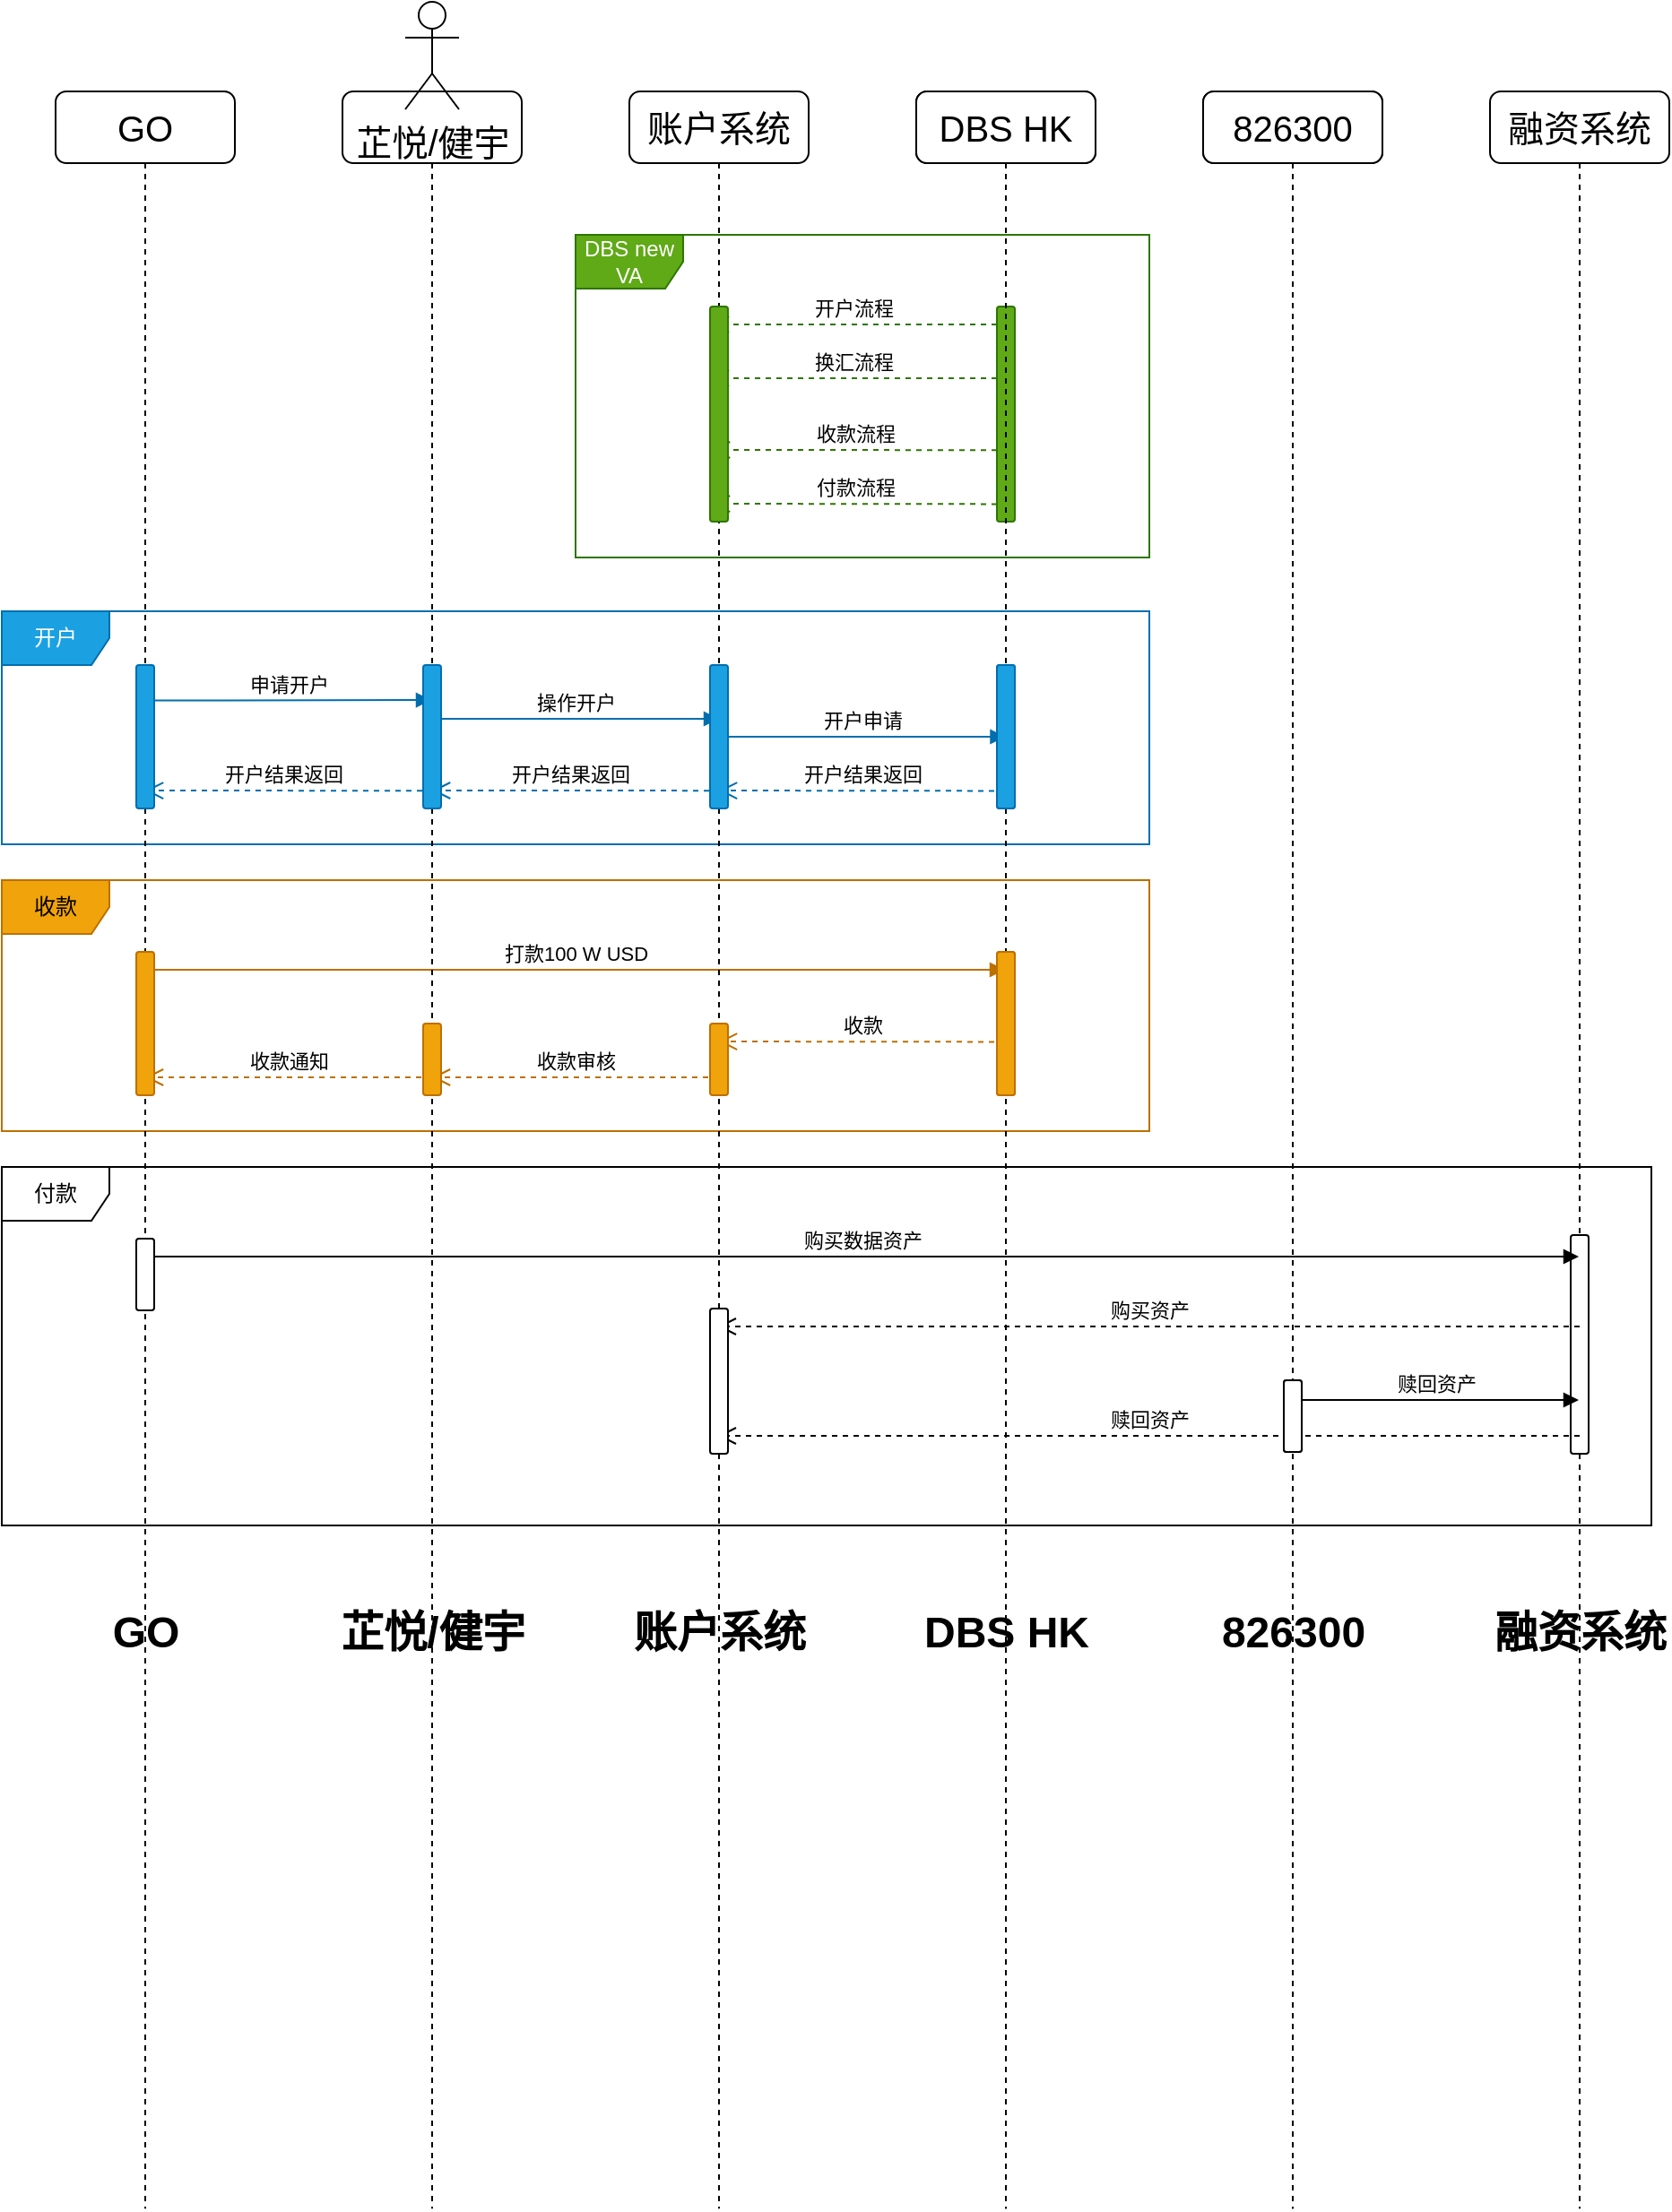 <mxfile version="21.3.2" type="github">
  <diagram name="Page-1" id="2YBvvXClWsGukQMizWep">
    <mxGraphModel dx="1434" dy="808" grid="1" gridSize="5" guides="1" tooltips="1" connect="1" arrows="1" fold="1" page="1" pageScale="1" pageWidth="850" pageHeight="1100" math="0" shadow="0">
      <root>
        <mxCell id="0" />
        <mxCell id="1" parent="0" />
        <mxCell id="iCU8PE95by6Qg0S7l5G6-96" value="826300" style="shape=umlLifeline;perimeter=lifelinePerimeter;whiteSpace=wrap;html=1;container=1;dropTarget=0;collapsible=0;recursiveResize=0;outlineConnect=0;portConstraint=eastwest;newEdgeStyle={&quot;edgeStyle&quot;:&quot;elbowEdgeStyle&quot;,&quot;elbow&quot;:&quot;vertical&quot;,&quot;curved&quot;:0,&quot;rounded&quot;:0};fontSize=20;rounded=1;" parent="1" vertex="1">
          <mxGeometry x="750" y="80" width="100" height="1181.1" as="geometry" />
        </mxCell>
        <mxCell id="iCU8PE95by6Qg0S7l5G6-97" value="" style="html=1;points=[];perimeter=orthogonalPerimeter;outlineConnect=0;targetShapes=umlLifeline;portConstraint=eastwest;newEdgeStyle={&quot;edgeStyle&quot;:&quot;elbowEdgeStyle&quot;,&quot;elbow&quot;:&quot;vertical&quot;,&quot;curved&quot;:0,&quot;rounded&quot;:0};rounded=1;" parent="iCU8PE95by6Qg0S7l5G6-96" vertex="1">
          <mxGeometry x="45" y="719" width="10" height="40" as="geometry" />
        </mxCell>
        <mxCell id="iCU8PE95by6Qg0S7l5G6-9" value="DBS new VA" style="shape=umlFrame;whiteSpace=wrap;html=1;pointerEvents=0;fillColor=#60a917;strokeColor=#2D7600;fontColor=#ffffff;rounded=1;" parent="1" vertex="1">
          <mxGeometry x="400" y="160" width="320" height="180" as="geometry" />
        </mxCell>
        <mxCell id="iCU8PE95by6Qg0S7l5G6-10" value="" style="html=1;points=[];perimeter=orthogonalPerimeter;outlineConnect=0;targetShapes=umlLifeline;portConstraint=eastwest;newEdgeStyle={&quot;edgeStyle&quot;:&quot;elbowEdgeStyle&quot;,&quot;elbow&quot;:&quot;vertical&quot;,&quot;curved&quot;:0,&quot;rounded&quot;:0};fillColor=#60a917;strokeColor=#2D7600;fontColor=#ffffff;rounded=1;" parent="1" vertex="1">
          <mxGeometry x="635" y="200" width="10" height="120" as="geometry" />
        </mxCell>
        <mxCell id="iCU8PE95by6Qg0S7l5G6-12" value="开户流程" style="html=1;verticalAlign=bottom;endArrow=open;dashed=1;endSize=8;edgeStyle=elbowEdgeStyle;elbow=vertical;curved=0;rounded=1;fillColor=#60a917;strokeColor=#2D7600;" parent="1" edge="1">
          <mxGeometry x="0.003" relative="1" as="geometry">
            <mxPoint x="635.0" y="210.005" as="sourcePoint" />
            <mxPoint x="475.5" y="210.1" as="targetPoint" />
            <mxPoint as="offset" />
          </mxGeometry>
        </mxCell>
        <mxCell id="iCU8PE95by6Qg0S7l5G6-13" value="收款流程" style="html=1;verticalAlign=bottom;endArrow=open;dashed=1;endSize=8;edgeStyle=elbowEdgeStyle;elbow=vertical;curved=0;rounded=1;fillColor=#60a917;strokeColor=#2D7600;" parent="1" edge="1">
          <mxGeometry x="-0.002" relative="1" as="geometry">
            <mxPoint x="635" y="280.1" as="sourcePoint" />
            <mxPoint x="476" y="280.1" as="targetPoint" />
            <mxPoint as="offset" />
          </mxGeometry>
        </mxCell>
        <mxCell id="iCU8PE95by6Qg0S7l5G6-14" value="付款流程" style="html=1;verticalAlign=bottom;endArrow=open;dashed=1;endSize=8;edgeStyle=elbowEdgeStyle;elbow=vertical;curved=0;rounded=1;fillColor=#60a917;strokeColor=#2D7600;" parent="1" edge="1">
          <mxGeometry x="-0.002" relative="1" as="geometry">
            <mxPoint x="635" y="310.2" as="sourcePoint" />
            <mxPoint x="476" y="310.2" as="targetPoint" />
            <mxPoint as="offset" />
          </mxGeometry>
        </mxCell>
        <mxCell id="iCU8PE95by6Qg0S7l5G6-16" value="换汇流程" style="html=1;verticalAlign=bottom;endArrow=open;dashed=1;endSize=8;edgeStyle=elbowEdgeStyle;elbow=vertical;curved=0;rounded=1;fillColor=#60a917;strokeColor=#2D7600;" parent="1" edge="1">
          <mxGeometry x="0.001" relative="1" as="geometry">
            <mxPoint x="635.0" y="240.005" as="sourcePoint" />
            <mxPoint x="475.5" y="240.1" as="targetPoint" />
            <mxPoint as="offset" />
          </mxGeometry>
        </mxCell>
        <mxCell id="iCU8PE95by6Qg0S7l5G6-22" value="申请开户" style="html=1;verticalAlign=bottom;endArrow=block;edgeStyle=elbowEdgeStyle;elbow=vertical;curved=0;rounded=1;fillColor=#1ba1e2;strokeColor=#006EAF;" parent="1" edge="1">
          <mxGeometry x="0.002" width="80" relative="1" as="geometry">
            <mxPoint x="160" y="419.81" as="sourcePoint" />
            <mxPoint x="319.5" y="419.556" as="targetPoint" />
            <mxPoint as="offset" />
          </mxGeometry>
        </mxCell>
        <mxCell id="iCU8PE95by6Qg0S7l5G6-23" value="操作开户" style="html=1;verticalAlign=bottom;endArrow=block;edgeStyle=elbowEdgeStyle;elbow=vertical;curved=0;rounded=1;fillColor=#1ba1e2;strokeColor=#006EAF;" parent="1" edge="1">
          <mxGeometry width="80" relative="1" as="geometry">
            <mxPoint x="320" y="430" as="sourcePoint" />
            <mxPoint x="480" y="430" as="targetPoint" />
          </mxGeometry>
        </mxCell>
        <mxCell id="iCU8PE95by6Qg0S7l5G6-26" value="开户申请" style="html=1;verticalAlign=bottom;endArrow=block;edgeStyle=elbowEdgeStyle;elbow=vertical;curved=0;rounded=1;fillColor=#1ba1e2;strokeColor=#006EAF;" parent="1" edge="1">
          <mxGeometry width="80" relative="1" as="geometry">
            <mxPoint x="480.25" y="440" as="sourcePoint" />
            <mxPoint x="639.75" y="440" as="targetPoint" />
          </mxGeometry>
        </mxCell>
        <mxCell id="iCU8PE95by6Qg0S7l5G6-27" value="开户结果返回" style="html=1;verticalAlign=bottom;endArrow=open;dashed=1;endSize=8;edgeStyle=elbowEdgeStyle;elbow=vertical;curved=0;rounded=1;fillColor=#1ba1e2;strokeColor=#006EAF;" parent="1" edge="1">
          <mxGeometry x="0.001" relative="1" as="geometry">
            <mxPoint x="639.5" y="470.222" as="sourcePoint" />
            <mxPoint x="480" y="470" as="targetPoint" />
            <mxPoint as="offset" />
          </mxGeometry>
        </mxCell>
        <mxCell id="iCU8PE95by6Qg0S7l5G6-28" value="开户结果返回" style="html=1;verticalAlign=bottom;endArrow=open;dashed=1;endSize=8;edgeStyle=elbowEdgeStyle;elbow=vertical;curved=0;rounded=1;fillColor=#1ba1e2;strokeColor=#006EAF;" parent="1" edge="1">
          <mxGeometry x="-0.001" relative="1" as="geometry">
            <mxPoint x="474.5" y="470.07" as="sourcePoint" />
            <mxPoint x="320.035" y="470.186" as="targetPoint" />
            <mxPoint as="offset" />
          </mxGeometry>
        </mxCell>
        <mxCell id="iCU8PE95by6Qg0S7l5G6-29" value="开户结果返回" style="html=1;verticalAlign=bottom;endArrow=open;dashed=1;endSize=8;edgeStyle=elbowEdgeStyle;elbow=vertical;curved=0;rounded=1;fillColor=#1ba1e2;strokeColor=#006EAF;" parent="1" edge="1">
          <mxGeometry x="-0.001" relative="1" as="geometry">
            <mxPoint x="314.5" y="470.12" as="sourcePoint" />
            <mxPoint x="160" y="470.05" as="targetPoint" />
            <mxPoint as="offset" />
          </mxGeometry>
        </mxCell>
        <mxCell id="iCU8PE95by6Qg0S7l5G6-37" value="GO" style="text;strokeColor=none;fillColor=none;html=1;fontSize=24;fontStyle=1;verticalAlign=middle;align=center;rounded=1;" parent="1" vertex="1">
          <mxGeometry x="110" y="920" width="100" height="40" as="geometry" />
        </mxCell>
        <mxCell id="iCU8PE95by6Qg0S7l5G6-38" value="芷悦/健宇" style="text;strokeColor=none;fillColor=none;html=1;fontSize=24;fontStyle=1;verticalAlign=middle;align=center;rounded=1;" parent="1" vertex="1">
          <mxGeometry x="270" y="920" width="100" height="40" as="geometry" />
        </mxCell>
        <mxCell id="iCU8PE95by6Qg0S7l5G6-39" value="账户系统" style="text;strokeColor=none;fillColor=none;html=1;fontSize=24;fontStyle=1;verticalAlign=middle;align=center;rounded=1;" parent="1" vertex="1">
          <mxGeometry x="430" y="920" width="100" height="40" as="geometry" />
        </mxCell>
        <mxCell id="iCU8PE95by6Qg0S7l5G6-40" value="DBS HK" style="text;strokeColor=none;fillColor=none;html=1;fontSize=24;fontStyle=1;verticalAlign=middle;align=center;rounded=1;" parent="1" vertex="1">
          <mxGeometry x="590" y="920" width="100" height="40" as="geometry" />
        </mxCell>
        <mxCell id="iCU8PE95by6Qg0S7l5G6-41" value="826300" style="text;strokeColor=none;fillColor=none;html=1;fontSize=24;fontStyle=1;verticalAlign=middle;align=center;rounded=1;" parent="1" vertex="1">
          <mxGeometry x="750" y="920" width="100" height="40" as="geometry" />
        </mxCell>
        <mxCell id="iCU8PE95by6Qg0S7l5G6-48" value="打款100 W USD" style="html=1;verticalAlign=bottom;endArrow=block;edgeStyle=elbowEdgeStyle;elbow=vertical;curved=0;rounded=1;fillColor=#f0a30a;strokeColor=#BD7000;" parent="1" edge="1">
          <mxGeometry width="80" relative="1" as="geometry">
            <mxPoint x="160" y="570" as="sourcePoint" />
            <mxPoint x="639.5" y="570.222" as="targetPoint" />
          </mxGeometry>
        </mxCell>
        <mxCell id="iCU8PE95by6Qg0S7l5G6-50" value="收款" style="html=1;verticalAlign=bottom;endArrow=open;dashed=1;endSize=8;edgeStyle=elbowEdgeStyle;elbow=vertical;curved=0;rounded=1;fillColor=#f0a30a;strokeColor=#BD7000;" parent="1" edge="1">
          <mxGeometry relative="1" as="geometry">
            <mxPoint x="639.5" y="610.222" as="sourcePoint" />
            <mxPoint x="480" y="610" as="targetPoint" />
          </mxGeometry>
        </mxCell>
        <mxCell id="iCU8PE95by6Qg0S7l5G6-52" value="收款审核" style="html=1;verticalAlign=bottom;endArrow=open;dashed=1;endSize=8;edgeStyle=elbowEdgeStyle;elbow=vertical;curved=0;rounded=1;fillColor=#f0a30a;strokeColor=#BD7000;" parent="1" edge="1">
          <mxGeometry relative="1" as="geometry">
            <mxPoint x="480" y="630" as="sourcePoint" />
            <mxPoint x="320" y="630" as="targetPoint" />
          </mxGeometry>
        </mxCell>
        <mxCell id="iCU8PE95by6Qg0S7l5G6-53" value="收款通知" style="html=1;verticalAlign=bottom;endArrow=open;dashed=1;endSize=8;edgeStyle=elbowEdgeStyle;elbow=vertical;curved=0;rounded=1;fillColor=#f0a30a;strokeColor=#BD7000;" parent="1" edge="1">
          <mxGeometry relative="1" as="geometry">
            <mxPoint x="320" y="630" as="sourcePoint" />
            <mxPoint x="160" y="630" as="targetPoint" />
          </mxGeometry>
        </mxCell>
        <mxCell id="iCU8PE95by6Qg0S7l5G6-57" value="融资系统" style="shape=umlLifeline;perimeter=lifelinePerimeter;whiteSpace=wrap;html=1;container=1;dropTarget=0;collapsible=0;recursiveResize=0;outlineConnect=0;portConstraint=eastwest;newEdgeStyle={&quot;edgeStyle&quot;:&quot;elbowEdgeStyle&quot;,&quot;elbow&quot;:&quot;vertical&quot;,&quot;curved&quot;:0,&quot;rounded&quot;:0};fontSize=20;rounded=1;" parent="1" vertex="1">
          <mxGeometry x="910" y="80" width="100" height="1181.1" as="geometry" />
        </mxCell>
        <mxCell id="iCU8PE95by6Qg0S7l5G6-59" value="" style="html=1;points=[];perimeter=orthogonalPerimeter;outlineConnect=0;targetShapes=umlLifeline;portConstraint=eastwest;newEdgeStyle={&quot;edgeStyle&quot;:&quot;elbowEdgeStyle&quot;,&quot;elbow&quot;:&quot;vertical&quot;,&quot;curved&quot;:0,&quot;rounded&quot;:0};rounded=1;" parent="iCU8PE95by6Qg0S7l5G6-57" vertex="1">
          <mxGeometry x="45" y="638" width="10" height="122" as="geometry" />
        </mxCell>
        <mxCell id="iCU8PE95by6Qg0S7l5G6-58" value="融资系统" style="text;strokeColor=none;fillColor=none;html=1;fontSize=24;fontStyle=1;verticalAlign=middle;align=center;rounded=1;" parent="1" vertex="1">
          <mxGeometry x="910" y="920" width="100" height="40" as="geometry" />
        </mxCell>
        <mxCell id="iCU8PE95by6Qg0S7l5G6-60" value="购买资产" style="html=1;verticalAlign=bottom;endArrow=open;dashed=1;endSize=8;edgeStyle=elbowEdgeStyle;elbow=vertical;curved=0;rounded=1;" parent="1" edge="1">
          <mxGeometry relative="1" as="geometry">
            <mxPoint x="960" y="769" as="sourcePoint" />
            <mxPoint x="479.389" y="769.222" as="targetPoint" />
          </mxGeometry>
        </mxCell>
        <mxCell id="iCU8PE95by6Qg0S7l5G6-64" value="购买数据资产" style="html=1;verticalAlign=bottom;endArrow=block;edgeStyle=elbowEdgeStyle;elbow=vertical;curved=0;rounded=1;" parent="1" edge="1">
          <mxGeometry width="80" relative="1" as="geometry">
            <mxPoint x="160" y="730" as="sourcePoint" />
            <mxPoint x="959.5" y="730.222" as="targetPoint" />
          </mxGeometry>
        </mxCell>
        <mxCell id="iCU8PE95by6Qg0S7l5G6-67" value="赎回资产" style="html=1;verticalAlign=bottom;endArrow=block;edgeStyle=elbowEdgeStyle;elbow=vertical;curved=0;rounded=1;" parent="1" edge="1">
          <mxGeometry width="80" relative="1" as="geometry">
            <mxPoint x="800" y="810" as="sourcePoint" />
            <mxPoint x="959.5" y="810.222" as="targetPoint" />
          </mxGeometry>
        </mxCell>
        <mxCell id="iCU8PE95by6Qg0S7l5G6-70" value="赎回资产" style="html=1;verticalAlign=bottom;endArrow=open;dashed=1;endSize=8;edgeStyle=elbowEdgeStyle;elbow=vertical;curved=0;rounded=1;" parent="1" edge="1">
          <mxGeometry relative="1" as="geometry">
            <mxPoint x="960" y="830" as="sourcePoint" />
            <mxPoint x="479.389" y="830.222" as="targetPoint" />
          </mxGeometry>
        </mxCell>
        <mxCell id="iCU8PE95by6Qg0S7l5G6-71" value="开户" style="shape=umlFrame;whiteSpace=wrap;html=1;pointerEvents=0;fillColor=#1ba1e2;strokeColor=#006EAF;fontColor=#ffffff;rounded=1;" parent="1" vertex="1">
          <mxGeometry x="80" y="370" width="640" height="130" as="geometry" />
        </mxCell>
        <mxCell id="iCU8PE95by6Qg0S7l5G6-73" value="收款" style="shape=umlFrame;whiteSpace=wrap;html=1;pointerEvents=0;fillColor=#f0a30a;strokeColor=#BD7000;fontColor=#000000;rounded=1;" parent="1" vertex="1">
          <mxGeometry x="80" y="520" width="640" height="140" as="geometry" />
        </mxCell>
        <mxCell id="iCU8PE95by6Qg0S7l5G6-74" value="付款" style="shape=umlFrame;whiteSpace=wrap;html=1;pointerEvents=0;rounded=1;" parent="1" vertex="1">
          <mxGeometry x="80" y="680" width="920" height="200" as="geometry" />
        </mxCell>
        <mxCell id="iCU8PE95by6Qg0S7l5G6-79" value="GO" style="shape=umlLifeline;perimeter=lifelinePerimeter;whiteSpace=wrap;html=1;container=1;dropTarget=0;collapsible=0;recursiveResize=0;outlineConnect=0;portConstraint=eastwest;newEdgeStyle={&quot;edgeStyle&quot;:&quot;elbowEdgeStyle&quot;,&quot;elbow&quot;:&quot;vertical&quot;,&quot;curved&quot;:0,&quot;rounded&quot;:0};fontSize=20;rounded=1;" parent="1" vertex="1">
          <mxGeometry x="110" y="80" width="100" height="1181.1" as="geometry" />
        </mxCell>
        <mxCell id="iCU8PE95by6Qg0S7l5G6-80" value="" style="html=1;points=[];perimeter=orthogonalPerimeter;outlineConnect=0;targetShapes=umlLifeline;portConstraint=eastwest;newEdgeStyle={&quot;edgeStyle&quot;:&quot;elbowEdgeStyle&quot;,&quot;elbow&quot;:&quot;vertical&quot;,&quot;curved&quot;:0,&quot;rounded&quot;:0};fillColor=#1ba1e2;fontColor=#ffffff;strokeColor=#006EAF;rounded=1;" parent="iCU8PE95by6Qg0S7l5G6-79" vertex="1">
          <mxGeometry x="45" y="320" width="10" height="80" as="geometry" />
        </mxCell>
        <mxCell id="iCU8PE95by6Qg0S7l5G6-81" value="" style="html=1;points=[];perimeter=orthogonalPerimeter;outlineConnect=0;targetShapes=umlLifeline;portConstraint=eastwest;newEdgeStyle={&quot;edgeStyle&quot;:&quot;elbowEdgeStyle&quot;,&quot;elbow&quot;:&quot;vertical&quot;,&quot;curved&quot;:0,&quot;rounded&quot;:0};fillColor=#f0a30a;fontColor=#000000;strokeColor=#BD7000;rounded=1;" parent="iCU8PE95by6Qg0S7l5G6-79" vertex="1">
          <mxGeometry x="45" y="480" width="10" height="80" as="geometry" />
        </mxCell>
        <mxCell id="iCU8PE95by6Qg0S7l5G6-82" value="" style="html=1;points=[];perimeter=orthogonalPerimeter;outlineConnect=0;targetShapes=umlLifeline;portConstraint=eastwest;newEdgeStyle={&quot;edgeStyle&quot;:&quot;elbowEdgeStyle&quot;,&quot;elbow&quot;:&quot;vertical&quot;,&quot;curved&quot;:0,&quot;rounded&quot;:0};rounded=1;" parent="iCU8PE95by6Qg0S7l5G6-79" vertex="1">
          <mxGeometry x="45" y="640" width="10" height="40" as="geometry" />
        </mxCell>
        <mxCell id="iCU8PE95by6Qg0S7l5G6-83" value="" style="shape=umlLifeline;perimeter=lifelinePerimeter;whiteSpace=wrap;html=1;container=1;dropTarget=0;collapsible=0;recursiveResize=0;outlineConnect=0;portConstraint=eastwest;newEdgeStyle={&quot;edgeStyle&quot;:&quot;elbowEdgeStyle&quot;,&quot;elbow&quot;:&quot;vertical&quot;,&quot;curved&quot;:0,&quot;rounded&quot;:0};fontSize=20;rounded=1;" parent="1" vertex="1">
          <mxGeometry x="270" y="80" width="100" height="1181.1" as="geometry" />
        </mxCell>
        <mxCell id="iCU8PE95by6Qg0S7l5G6-84" value="" style="html=1;points=[];perimeter=orthogonalPerimeter;outlineConnect=0;targetShapes=umlLifeline;portConstraint=eastwest;newEdgeStyle={&quot;edgeStyle&quot;:&quot;elbowEdgeStyle&quot;,&quot;elbow&quot;:&quot;vertical&quot;,&quot;curved&quot;:0,&quot;rounded&quot;:0};fillColor=#1ba1e2;fontColor=#ffffff;strokeColor=#006EAF;rounded=1;" parent="iCU8PE95by6Qg0S7l5G6-83" vertex="1">
          <mxGeometry x="45" y="320" width="10" height="80" as="geometry" />
        </mxCell>
        <mxCell id="iCU8PE95by6Qg0S7l5G6-85" value="" style="html=1;points=[];perimeter=orthogonalPerimeter;outlineConnect=0;targetShapes=umlLifeline;portConstraint=eastwest;newEdgeStyle={&quot;edgeStyle&quot;:&quot;elbowEdgeStyle&quot;,&quot;elbow&quot;:&quot;vertical&quot;,&quot;curved&quot;:0,&quot;rounded&quot;:0};fillColor=#f0a30a;fontColor=#000000;strokeColor=#BD7000;rounded=1;" parent="iCU8PE95by6Qg0S7l5G6-83" vertex="1">
          <mxGeometry x="45" y="520" width="10" height="40" as="geometry" />
        </mxCell>
        <mxCell id="iCU8PE95by6Qg0S7l5G6-86" value="账户系统" style="shape=umlLifeline;perimeter=lifelinePerimeter;whiteSpace=wrap;html=1;container=1;dropTarget=0;collapsible=0;recursiveResize=0;outlineConnect=0;portConstraint=eastwest;newEdgeStyle={&quot;edgeStyle&quot;:&quot;elbowEdgeStyle&quot;,&quot;elbow&quot;:&quot;vertical&quot;,&quot;curved&quot;:0,&quot;rounded&quot;:0};fontSize=20;rounded=1;" parent="1" vertex="1">
          <mxGeometry x="430" y="80" width="100" height="1181.1" as="geometry" />
        </mxCell>
        <mxCell id="iCU8PE95by6Qg0S7l5G6-87" value="" style="html=1;points=[];perimeter=orthogonalPerimeter;outlineConnect=0;targetShapes=umlLifeline;portConstraint=eastwest;newEdgeStyle={&quot;edgeStyle&quot;:&quot;elbowEdgeStyle&quot;,&quot;elbow&quot;:&quot;vertical&quot;,&quot;curved&quot;:0,&quot;rounded&quot;:0};fillColor=#60a917;strokeColor=#2D7600;fontColor=#ffffff;rounded=1;" parent="iCU8PE95by6Qg0S7l5G6-86" vertex="1">
          <mxGeometry x="45" y="120" width="10" height="120" as="geometry" />
        </mxCell>
        <mxCell id="iCU8PE95by6Qg0S7l5G6-88" value="" style="html=1;points=[];perimeter=orthogonalPerimeter;outlineConnect=0;targetShapes=umlLifeline;portConstraint=eastwest;newEdgeStyle={&quot;edgeStyle&quot;:&quot;elbowEdgeStyle&quot;,&quot;elbow&quot;:&quot;vertical&quot;,&quot;curved&quot;:0,&quot;rounded&quot;:0};fillColor=#1ba1e2;fontColor=#ffffff;strokeColor=#006EAF;rounded=1;" parent="iCU8PE95by6Qg0S7l5G6-86" vertex="1">
          <mxGeometry x="45" y="320" width="10" height="80" as="geometry" />
        </mxCell>
        <mxCell id="iCU8PE95by6Qg0S7l5G6-89" value="" style="html=1;points=[];perimeter=orthogonalPerimeter;outlineConnect=0;targetShapes=umlLifeline;portConstraint=eastwest;newEdgeStyle={&quot;edgeStyle&quot;:&quot;elbowEdgeStyle&quot;,&quot;elbow&quot;:&quot;vertical&quot;,&quot;curved&quot;:0,&quot;rounded&quot;:0};fillColor=#f0a30a;fontColor=#000000;strokeColor=#BD7000;rounded=1;" parent="iCU8PE95by6Qg0S7l5G6-86" vertex="1">
          <mxGeometry x="45" y="520" width="10" height="40" as="geometry" />
        </mxCell>
        <mxCell id="iCU8PE95by6Qg0S7l5G6-90" value="" style="html=1;points=[];perimeter=orthogonalPerimeter;outlineConnect=0;targetShapes=umlLifeline;portConstraint=eastwest;newEdgeStyle={&quot;edgeStyle&quot;:&quot;elbowEdgeStyle&quot;,&quot;elbow&quot;:&quot;vertical&quot;,&quot;curved&quot;:0,&quot;rounded&quot;:0};rounded=1;" parent="iCU8PE95by6Qg0S7l5G6-86" vertex="1">
          <mxGeometry x="45" y="679" width="10" height="81" as="geometry" />
        </mxCell>
        <mxCell id="iCU8PE95by6Qg0S7l5G6-91" value="DBS HK" style="shape=umlLifeline;perimeter=lifelinePerimeter;whiteSpace=wrap;html=1;container=1;dropTarget=0;collapsible=0;recursiveResize=0;outlineConnect=0;portConstraint=eastwest;newEdgeStyle={&quot;edgeStyle&quot;:&quot;elbowEdgeStyle&quot;,&quot;elbow&quot;:&quot;vertical&quot;,&quot;curved&quot;:0,&quot;rounded&quot;:0};fontSize=20;rounded=1;" parent="1" vertex="1">
          <mxGeometry x="590" y="80" width="100" height="1181.1" as="geometry" />
        </mxCell>
        <mxCell id="iCU8PE95by6Qg0S7l5G6-92" value="" style="html=1;points=[];perimeter=orthogonalPerimeter;outlineConnect=0;targetShapes=umlLifeline;portConstraint=eastwest;newEdgeStyle={&quot;edgeStyle&quot;:&quot;elbowEdgeStyle&quot;,&quot;elbow&quot;:&quot;vertical&quot;,&quot;curved&quot;:0,&quot;rounded&quot;:0};fillColor=#1ba1e2;fontColor=#ffffff;strokeColor=#006EAF;rounded=1;" parent="iCU8PE95by6Qg0S7l5G6-91" vertex="1">
          <mxGeometry x="45" y="320" width="10" height="80" as="geometry" />
        </mxCell>
        <mxCell id="iCU8PE95by6Qg0S7l5G6-93" value="" style="html=1;points=[];perimeter=orthogonalPerimeter;outlineConnect=0;targetShapes=umlLifeline;portConstraint=eastwest;newEdgeStyle={&quot;edgeStyle&quot;:&quot;elbowEdgeStyle&quot;,&quot;elbow&quot;:&quot;vertical&quot;,&quot;curved&quot;:0,&quot;rounded&quot;:0};fillColor=#f0a30a;fontColor=#000000;strokeColor=#BD7000;rounded=1;" parent="iCU8PE95by6Qg0S7l5G6-91" vertex="1">
          <mxGeometry x="45" y="480" width="10" height="80" as="geometry" />
        </mxCell>
        <mxCell id="iCU8PE95by6Qg0S7l5G6-94" value="826300" style="shape=umlLifeline;perimeter=lifelinePerimeter;whiteSpace=wrap;html=1;container=1;dropTarget=0;collapsible=0;recursiveResize=0;outlineConnect=0;portConstraint=eastwest;newEdgeStyle={&quot;edgeStyle&quot;:&quot;elbowEdgeStyle&quot;,&quot;elbow&quot;:&quot;vertical&quot;,&quot;curved&quot;:0,&quot;rounded&quot;:0};fontSize=20;rounded=1;" parent="1" vertex="1">
          <mxGeometry x="750" y="80" width="100" height="1181.1" as="geometry" />
        </mxCell>
        <mxCell id="iCU8PE95by6Qg0S7l5G6-95" value="" style="html=1;points=[];perimeter=orthogonalPerimeter;outlineConnect=0;targetShapes=umlLifeline;portConstraint=eastwest;newEdgeStyle={&quot;edgeStyle&quot;:&quot;elbowEdgeStyle&quot;,&quot;elbow&quot;:&quot;vertical&quot;,&quot;curved&quot;:0,&quot;rounded&quot;:0};rounded=1;" parent="iCU8PE95by6Qg0S7l5G6-94" vertex="1">
          <mxGeometry x="45" y="719" width="10" height="40" as="geometry" />
        </mxCell>
        <mxCell id="iCU8PE95by6Qg0S7l5G6-8" value="芷悦/健宇" style="shape=umlActor;verticalLabelPosition=bottom;verticalAlign=top;html=1;fontSize=20;rounded=1;" parent="1" vertex="1">
          <mxGeometry x="305" y="30" width="30" height="60" as="geometry" />
        </mxCell>
        <mxCell id="iCU8PE95by6Qg0S7l5G6-98" value="DBS HK" style="shape=umlLifeline;perimeter=lifelinePerimeter;whiteSpace=wrap;html=1;container=1;dropTarget=0;collapsible=0;recursiveResize=0;outlineConnect=0;portConstraint=eastwest;newEdgeStyle={&quot;edgeStyle&quot;:&quot;elbowEdgeStyle&quot;,&quot;elbow&quot;:&quot;vertical&quot;,&quot;curved&quot;:0,&quot;rounded&quot;:0};fontSize=20;rounded=1;" parent="1" vertex="1">
          <mxGeometry x="590" y="80" width="100" height="1181.1" as="geometry" />
        </mxCell>
        <mxCell id="iCU8PE95by6Qg0S7l5G6-99" value="" style="html=1;points=[];perimeter=orthogonalPerimeter;outlineConnect=0;targetShapes=umlLifeline;portConstraint=eastwest;newEdgeStyle={&quot;edgeStyle&quot;:&quot;elbowEdgeStyle&quot;,&quot;elbow&quot;:&quot;vertical&quot;,&quot;curved&quot;:0,&quot;rounded&quot;:0};fillColor=#1ba1e2;fontColor=#ffffff;strokeColor=#006EAF;rounded=1;" parent="iCU8PE95by6Qg0S7l5G6-98" vertex="1">
          <mxGeometry x="45" y="320" width="10" height="80" as="geometry" />
        </mxCell>
        <mxCell id="iCU8PE95by6Qg0S7l5G6-100" value="" style="html=1;points=[];perimeter=orthogonalPerimeter;outlineConnect=0;targetShapes=umlLifeline;portConstraint=eastwest;newEdgeStyle={&quot;edgeStyle&quot;:&quot;elbowEdgeStyle&quot;,&quot;elbow&quot;:&quot;vertical&quot;,&quot;curved&quot;:0,&quot;rounded&quot;:0};fillColor=#f0a30a;fontColor=#000000;strokeColor=#BD7000;rounded=1;" parent="iCU8PE95by6Qg0S7l5G6-98" vertex="1">
          <mxGeometry x="45" y="480" width="10" height="80" as="geometry" />
        </mxCell>
      </root>
    </mxGraphModel>
  </diagram>
</mxfile>
